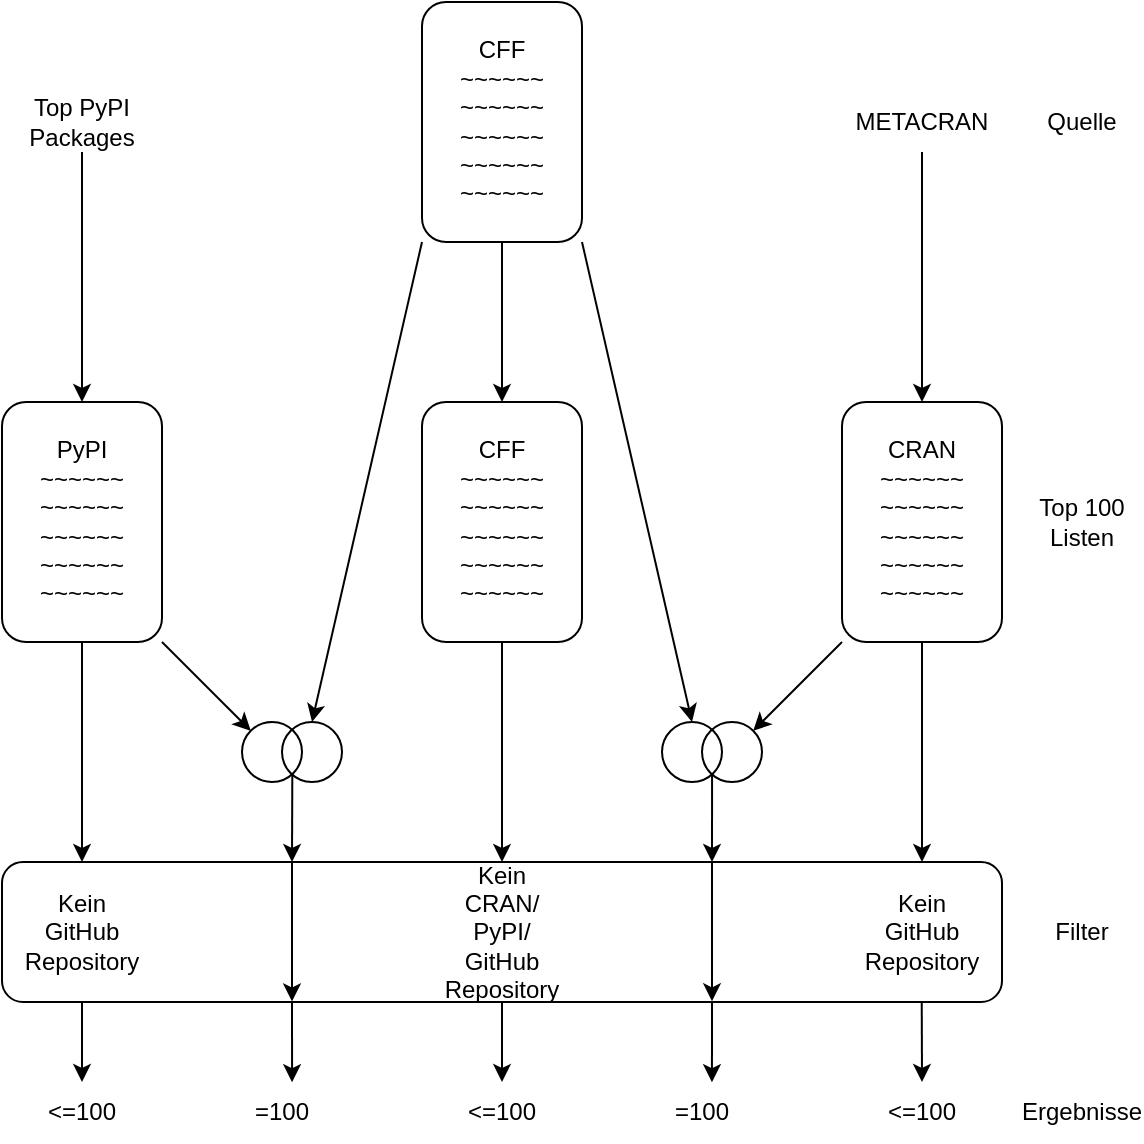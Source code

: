 <mxfile version="24.8.9">
  <diagram name="Seite-1" id="mwLru_svbsurGINqXT3O">
    <mxGraphModel dx="691" dy="366" grid="1" gridSize="10" guides="1" tooltips="1" connect="1" arrows="1" fold="1" page="1" pageScale="1" pageWidth="827" pageHeight="1169" math="0" shadow="0">
      <root>
        <mxCell id="0" />
        <mxCell id="1" parent="0" />
        <mxCell id="USmnRwq-4XX5yM_jsjo6-1" value="PyPI&lt;div&gt;~~~~~~&lt;/div&gt;&lt;div&gt;~~~~~~&lt;/div&gt;&lt;div&gt;~~~~~~&lt;/div&gt;&lt;div&gt;~~~~~~&lt;/div&gt;&lt;div&gt;~~~~~~&lt;/div&gt;" style="rounded=1;whiteSpace=wrap;html=1;" parent="1" vertex="1">
          <mxGeometry x="150" y="240" width="80" height="120" as="geometry" />
        </mxCell>
        <mxCell id="USmnRwq-4XX5yM_jsjo6-3" value="CFF&lt;div&gt;~~~~~~&lt;/div&gt;&lt;div&gt;~~~~~~&lt;/div&gt;&lt;div&gt;~~~~~~&lt;/div&gt;&lt;div&gt;~~~~~~&lt;/div&gt;&lt;div&gt;~~~~~~&lt;/div&gt;" style="rounded=1;whiteSpace=wrap;html=1;" parent="1" vertex="1">
          <mxGeometry x="360" y="240" width="80" height="120" as="geometry" />
        </mxCell>
        <mxCell id="USmnRwq-4XX5yM_jsjo6-4" value="CRAN&lt;div&gt;~~~~~~&lt;/div&gt;&lt;div&gt;~~~~~~&lt;/div&gt;&lt;div&gt;~~~~~~&lt;/div&gt;&lt;div&gt;~~~~~~&lt;/div&gt;&lt;div&gt;~~~~~~&lt;/div&gt;" style="rounded=1;whiteSpace=wrap;html=1;" parent="1" vertex="1">
          <mxGeometry x="570" y="240" width="80" height="120" as="geometry" />
        </mxCell>
        <mxCell id="USmnRwq-4XX5yM_jsjo6-5" value="" style="ellipse;whiteSpace=wrap;html=1;aspect=fixed;" parent="1" vertex="1">
          <mxGeometry x="270" y="400" width="30" height="30" as="geometry" />
        </mxCell>
        <mxCell id="USmnRwq-4XX5yM_jsjo6-6" value="" style="ellipse;whiteSpace=wrap;html=1;aspect=fixed;backgroundOutline=0;fillColor=none;" parent="1" vertex="1">
          <mxGeometry x="290" y="400" width="30" height="30" as="geometry" />
        </mxCell>
        <mxCell id="USmnRwq-4XX5yM_jsjo6-7" value="" style="ellipse;whiteSpace=wrap;html=1;aspect=fixed;" parent="1" vertex="1">
          <mxGeometry x="480" y="400" width="30" height="30" as="geometry" />
        </mxCell>
        <mxCell id="USmnRwq-4XX5yM_jsjo6-8" value="" style="ellipse;whiteSpace=wrap;html=1;aspect=fixed;backgroundOutline=0;fillColor=none;" parent="1" vertex="1">
          <mxGeometry x="500" y="400" width="30" height="30" as="geometry" />
        </mxCell>
        <mxCell id="USmnRwq-4XX5yM_jsjo6-10" value="" style="endArrow=classic;html=1;rounded=0;entryX=0;entryY=0;entryDx=0;entryDy=0;exitX=1;exitY=1;exitDx=0;exitDy=0;" parent="1" source="USmnRwq-4XX5yM_jsjo6-1" target="USmnRwq-4XX5yM_jsjo6-5" edge="1">
          <mxGeometry width="50" height="50" relative="1" as="geometry">
            <mxPoint x="250" y="350" as="sourcePoint" />
            <mxPoint x="330" y="360" as="targetPoint" />
          </mxGeometry>
        </mxCell>
        <mxCell id="USmnRwq-4XX5yM_jsjo6-11" value="" style="endArrow=classic;html=1;rounded=0;entryX=0.5;entryY=0;entryDx=0;entryDy=0;exitX=0;exitY=1;exitDx=0;exitDy=0;" parent="1" source="USmnRwq-4XX5yM_jsjo6-38" target="USmnRwq-4XX5yM_jsjo6-6" edge="1">
          <mxGeometry width="50" height="50" relative="1" as="geometry">
            <mxPoint x="270" y="410" as="sourcePoint" />
            <mxPoint x="320" y="360" as="targetPoint" />
          </mxGeometry>
        </mxCell>
        <mxCell id="USmnRwq-4XX5yM_jsjo6-12" value="" style="endArrow=classic;html=1;rounded=0;entryX=0.5;entryY=0;entryDx=0;entryDy=0;exitX=1;exitY=1;exitDx=0;exitDy=0;" parent="1" source="USmnRwq-4XX5yM_jsjo6-38" target="USmnRwq-4XX5yM_jsjo6-7" edge="1">
          <mxGeometry width="50" height="50" relative="1" as="geometry">
            <mxPoint x="460" y="400" as="sourcePoint" />
            <mxPoint x="510" y="350" as="targetPoint" />
          </mxGeometry>
        </mxCell>
        <mxCell id="USmnRwq-4XX5yM_jsjo6-13" value="" style="endArrow=classic;html=1;rounded=0;entryX=1;entryY=0;entryDx=0;entryDy=0;exitX=0;exitY=1;exitDx=0;exitDy=0;" parent="1" source="USmnRwq-4XX5yM_jsjo6-4" target="USmnRwq-4XX5yM_jsjo6-8" edge="1">
          <mxGeometry width="50" height="50" relative="1" as="geometry">
            <mxPoint x="560" y="360" as="sourcePoint" />
            <mxPoint x="510" y="350" as="targetPoint" />
          </mxGeometry>
        </mxCell>
        <mxCell id="USmnRwq-4XX5yM_jsjo6-14" value="" style="rounded=1;whiteSpace=wrap;html=1;" parent="1" vertex="1">
          <mxGeometry x="150" y="470" width="500" height="70" as="geometry" />
        </mxCell>
        <mxCell id="USmnRwq-4XX5yM_jsjo6-15" value="" style="endArrow=classic;html=1;rounded=0;exitX=0.172;exitY=0.874;exitDx=0;exitDy=0;exitPerimeter=0;entryX=0.29;entryY=0;entryDx=0;entryDy=0;entryPerimeter=0;" parent="1" source="USmnRwq-4XX5yM_jsjo6-6" target="USmnRwq-4XX5yM_jsjo6-14" edge="1">
          <mxGeometry width="50" height="50" relative="1" as="geometry">
            <mxPoint x="230" y="470" as="sourcePoint" />
            <mxPoint x="300" y="460" as="targetPoint" />
          </mxGeometry>
        </mxCell>
        <mxCell id="USmnRwq-4XX5yM_jsjo6-16" value="" style="endArrow=classic;html=1;rounded=0;exitX=0.168;exitY=0.872;exitDx=0;exitDy=0;exitPerimeter=0;entryX=0.71;entryY=0;entryDx=0;entryDy=0;entryPerimeter=0;" parent="1" source="USmnRwq-4XX5yM_jsjo6-8" target="USmnRwq-4XX5yM_jsjo6-14" edge="1">
          <mxGeometry width="50" height="50" relative="1" as="geometry">
            <mxPoint x="510" y="440" as="sourcePoint" />
            <mxPoint x="505" y="470" as="targetPoint" />
          </mxGeometry>
        </mxCell>
        <mxCell id="USmnRwq-4XX5yM_jsjo6-17" value="" style="endArrow=classic;html=1;rounded=0;exitX=0.5;exitY=1;exitDx=0;exitDy=0;entryX=0.08;entryY=0;entryDx=0;entryDy=0;entryPerimeter=0;" parent="1" source="USmnRwq-4XX5yM_jsjo6-1" target="USmnRwq-4XX5yM_jsjo6-14" edge="1">
          <mxGeometry width="50" height="50" relative="1" as="geometry">
            <mxPoint x="250" y="480" as="sourcePoint" />
            <mxPoint x="190" y="470" as="targetPoint" />
          </mxGeometry>
        </mxCell>
        <mxCell id="USmnRwq-4XX5yM_jsjo6-18" value="" style="endArrow=classic;html=1;rounded=0;exitX=0.5;exitY=1;exitDx=0;exitDy=0;entryX=0.92;entryY=0;entryDx=0;entryDy=0;entryPerimeter=0;" parent="1" source="USmnRwq-4XX5yM_jsjo6-4" target="USmnRwq-4XX5yM_jsjo6-14" edge="1">
          <mxGeometry width="50" height="50" relative="1" as="geometry">
            <mxPoint x="370" y="570" as="sourcePoint" />
            <mxPoint x="610" y="460" as="targetPoint" />
          </mxGeometry>
        </mxCell>
        <mxCell id="USmnRwq-4XX5yM_jsjo6-19" value="Kein GitHub Repository" style="text;html=1;align=center;verticalAlign=middle;whiteSpace=wrap;rounded=0;" parent="1" vertex="1">
          <mxGeometry x="160" y="490" width="60" height="30" as="geometry" />
        </mxCell>
        <mxCell id="USmnRwq-4XX5yM_jsjo6-20" value="Kein GitHub Repository" style="text;html=1;align=center;verticalAlign=middle;whiteSpace=wrap;rounded=0;" parent="1" vertex="1">
          <mxGeometry x="580" y="490" width="60" height="30" as="geometry" />
        </mxCell>
        <mxCell id="USmnRwq-4XX5yM_jsjo6-21" value="Kein CRAN/ PyPI/&lt;br&gt;GitHub&lt;br&gt;Repository" style="text;html=1;align=center;verticalAlign=middle;whiteSpace=wrap;rounded=0;" parent="1" vertex="1">
          <mxGeometry x="370" y="470" width="60" height="70" as="geometry" />
        </mxCell>
        <mxCell id="USmnRwq-4XX5yM_jsjo6-22" value="" style="endArrow=classic;html=1;rounded=0;exitX=0.5;exitY=1;exitDx=0;exitDy=0;entryX=0.5;entryY=0;entryDx=0;entryDy=0;" parent="1" source="USmnRwq-4XX5yM_jsjo6-3" target="USmnRwq-4XX5yM_jsjo6-14" edge="1">
          <mxGeometry width="50" height="50" relative="1" as="geometry">
            <mxPoint x="320" y="530" as="sourcePoint" />
            <mxPoint x="370" y="480" as="targetPoint" />
          </mxGeometry>
        </mxCell>
        <mxCell id="USmnRwq-4XX5yM_jsjo6-23" value="" style="endArrow=classic;html=1;rounded=0;entryX=0.29;entryY=0.996;entryDx=0;entryDy=0;entryPerimeter=0;exitX=0.29;exitY=0.002;exitDx=0;exitDy=0;exitPerimeter=0;" parent="1" source="USmnRwq-4XX5yM_jsjo6-14" target="USmnRwq-4XX5yM_jsjo6-14" edge="1">
          <mxGeometry width="50" height="50" relative="1" as="geometry">
            <mxPoint x="310" y="460" as="sourcePoint" />
            <mxPoint x="350" y="600" as="targetPoint" />
          </mxGeometry>
        </mxCell>
        <mxCell id="USmnRwq-4XX5yM_jsjo6-24" value="" style="endArrow=classic;html=1;rounded=0;exitX=0.71;exitY=0.002;exitDx=0;exitDy=0;exitPerimeter=0;entryX=0.71;entryY=0.995;entryDx=0;entryDy=0;entryPerimeter=0;" parent="1" source="USmnRwq-4XX5yM_jsjo6-14" target="USmnRwq-4XX5yM_jsjo6-14" edge="1">
          <mxGeometry width="50" height="50" relative="1" as="geometry">
            <mxPoint x="500" y="460" as="sourcePoint" />
            <mxPoint x="490" y="540" as="targetPoint" />
          </mxGeometry>
        </mxCell>
        <mxCell id="USmnRwq-4XX5yM_jsjo6-25" value="Filter" style="text;html=1;align=center;verticalAlign=middle;whiteSpace=wrap;rounded=0;" parent="1" vertex="1">
          <mxGeometry x="660" y="490" width="60" height="30" as="geometry" />
        </mxCell>
        <mxCell id="USmnRwq-4XX5yM_jsjo6-26" value="Top 100 Listen" style="text;html=1;align=center;verticalAlign=middle;whiteSpace=wrap;rounded=0;" parent="1" vertex="1">
          <mxGeometry x="660" y="285" width="60" height="30" as="geometry" />
        </mxCell>
        <mxCell id="USmnRwq-4XX5yM_jsjo6-27" value="&amp;lt;=100" style="text;html=1;align=center;verticalAlign=middle;whiteSpace=wrap;rounded=0;" parent="1" vertex="1">
          <mxGeometry x="160" y="580" width="60" height="30" as="geometry" />
        </mxCell>
        <mxCell id="USmnRwq-4XX5yM_jsjo6-28" value="&amp;lt;=100" style="text;html=1;align=center;verticalAlign=middle;whiteSpace=wrap;rounded=0;" parent="1" vertex="1">
          <mxGeometry x="580" y="580" width="60" height="30" as="geometry" />
        </mxCell>
        <mxCell id="USmnRwq-4XX5yM_jsjo6-29" value="&amp;lt;=100" style="text;html=1;align=center;verticalAlign=middle;whiteSpace=wrap;rounded=0;" parent="1" vertex="1">
          <mxGeometry x="370" y="580" width="60" height="30" as="geometry" />
        </mxCell>
        <mxCell id="USmnRwq-4XX5yM_jsjo6-30" value="Ergebnisse" style="text;html=1;align=center;verticalAlign=middle;whiteSpace=wrap;rounded=0;" parent="1" vertex="1">
          <mxGeometry x="660" y="580" width="60" height="30" as="geometry" />
        </mxCell>
        <mxCell id="USmnRwq-4XX5yM_jsjo6-31" value="&lt;div&gt;&lt;span style=&quot;background-color: initial;&quot;&gt;=100&lt;/span&gt;&lt;/div&gt;" style="text;html=1;align=center;verticalAlign=middle;whiteSpace=wrap;rounded=0;" parent="1" vertex="1">
          <mxGeometry x="260" y="580" width="60" height="30" as="geometry" />
        </mxCell>
        <mxCell id="USmnRwq-4XX5yM_jsjo6-32" value="&lt;div&gt;&lt;span style=&quot;background-color: initial;&quot;&gt;=100&lt;/span&gt;&lt;/div&gt;" style="text;html=1;align=center;verticalAlign=middle;whiteSpace=wrap;rounded=0;" parent="1" vertex="1">
          <mxGeometry x="470" y="580" width="60" height="30" as="geometry" />
        </mxCell>
        <mxCell id="USmnRwq-4XX5yM_jsjo6-33" value="" style="endArrow=classic;html=1;rounded=0;entryX=0.5;entryY=0;entryDx=0;entryDy=0;exitX=0.08;exitY=1;exitDx=0;exitDy=0;exitPerimeter=0;" parent="1" source="USmnRwq-4XX5yM_jsjo6-14" target="USmnRwq-4XX5yM_jsjo6-27" edge="1">
          <mxGeometry width="50" height="50" relative="1" as="geometry">
            <mxPoint x="190" y="550" as="sourcePoint" />
            <mxPoint x="350" y="530" as="targetPoint" />
          </mxGeometry>
        </mxCell>
        <mxCell id="USmnRwq-4XX5yM_jsjo6-34" value="" style="endArrow=classic;html=1;rounded=0;exitX=0.29;exitY=1.007;exitDx=0;exitDy=0;exitPerimeter=0;entryX=0.584;entryY=0.004;entryDx=0;entryDy=0;entryPerimeter=0;" parent="1" source="USmnRwq-4XX5yM_jsjo6-14" target="USmnRwq-4XX5yM_jsjo6-31" edge="1">
          <mxGeometry width="50" height="50" relative="1" as="geometry">
            <mxPoint x="299.91" y="540" as="sourcePoint" />
            <mxPoint x="300" y="570" as="targetPoint" />
          </mxGeometry>
        </mxCell>
        <mxCell id="USmnRwq-4XX5yM_jsjo6-35" value="" style="endArrow=classic;html=1;rounded=0;exitX=0.71;exitY=1.005;exitDx=0;exitDy=0;exitPerimeter=0;entryX=0.583;entryY=0.003;entryDx=0;entryDy=0;entryPerimeter=0;" parent="1" source="USmnRwq-4XX5yM_jsjo6-14" target="USmnRwq-4XX5yM_jsjo6-32" edge="1">
          <mxGeometry width="50" height="50" relative="1" as="geometry">
            <mxPoint x="509.72" y="540" as="sourcePoint" />
            <mxPoint x="509.72" y="580" as="targetPoint" />
          </mxGeometry>
        </mxCell>
        <mxCell id="USmnRwq-4XX5yM_jsjo6-36" value="" style="endArrow=classic;html=1;rounded=0;entryX=0.5;entryY=0;entryDx=0;entryDy=0;exitX=0.5;exitY=1;exitDx=0;exitDy=0;" parent="1" source="USmnRwq-4XX5yM_jsjo6-14" target="USmnRwq-4XX5yM_jsjo6-29" edge="1">
          <mxGeometry width="50" height="50" relative="1" as="geometry">
            <mxPoint x="380" y="540" as="sourcePoint" />
            <mxPoint x="380" y="580" as="targetPoint" />
          </mxGeometry>
        </mxCell>
        <mxCell id="USmnRwq-4XX5yM_jsjo6-37" value="" style="endArrow=classic;html=1;rounded=0;exitX=0.29;exitY=1.007;exitDx=0;exitDy=0;exitPerimeter=0;entryX=0.5;entryY=0;entryDx=0;entryDy=0;" parent="1" target="USmnRwq-4XX5yM_jsjo6-28" edge="1">
          <mxGeometry width="50" height="50" relative="1" as="geometry">
            <mxPoint x="609.87" y="540" as="sourcePoint" />
            <mxPoint x="609.87" y="580" as="targetPoint" />
          </mxGeometry>
        </mxCell>
        <mxCell id="USmnRwq-4XX5yM_jsjo6-38" value="CFF&lt;div&gt;~~~~~~&lt;/div&gt;&lt;div&gt;~~~~~~&lt;/div&gt;&lt;div&gt;~~~~~~&lt;/div&gt;&lt;div&gt;~~~~~~&lt;/div&gt;&lt;div&gt;~~~~~~&lt;/div&gt;" style="rounded=1;whiteSpace=wrap;html=1;" parent="1" vertex="1">
          <mxGeometry x="360" y="40" width="80" height="120" as="geometry" />
        </mxCell>
        <mxCell id="USmnRwq-4XX5yM_jsjo6-39" value="" style="endArrow=classic;html=1;rounded=0;exitX=0.5;exitY=1;exitDx=0;exitDy=0;entryX=0.5;entryY=0;entryDx=0;entryDy=0;" parent="1" source="USmnRwq-4XX5yM_jsjo6-38" target="USmnRwq-4XX5yM_jsjo6-3" edge="1">
          <mxGeometry width="50" height="50" relative="1" as="geometry">
            <mxPoint x="410" y="260" as="sourcePoint" />
            <mxPoint x="460" y="210" as="targetPoint" />
          </mxGeometry>
        </mxCell>
        <mxCell id="USmnRwq-4XX5yM_jsjo6-40" value="Quelle" style="text;html=1;align=center;verticalAlign=middle;whiteSpace=wrap;rounded=0;" parent="1" vertex="1">
          <mxGeometry x="660" y="85" width="60" height="30" as="geometry" />
        </mxCell>
        <mxCell id="USmnRwq-4XX5yM_jsjo6-41" value="Top PyPI Packages" style="text;html=1;align=center;verticalAlign=middle;whiteSpace=wrap;rounded=0;" parent="1" vertex="1">
          <mxGeometry x="160" y="85" width="60" height="30" as="geometry" />
        </mxCell>
        <mxCell id="USmnRwq-4XX5yM_jsjo6-42" value="METACRAN" style="text;html=1;align=center;verticalAlign=middle;whiteSpace=wrap;rounded=0;" parent="1" vertex="1">
          <mxGeometry x="575" y="85" width="70" height="30" as="geometry" />
        </mxCell>
        <mxCell id="USmnRwq-4XX5yM_jsjo6-43" value="" style="endArrow=classic;html=1;rounded=0;entryX=0.5;entryY=0;entryDx=0;entryDy=0;exitX=0.5;exitY=1;exitDx=0;exitDy=0;" parent="1" source="USmnRwq-4XX5yM_jsjo6-41" target="USmnRwq-4XX5yM_jsjo6-1" edge="1">
          <mxGeometry width="50" height="50" relative="1" as="geometry">
            <mxPoint x="120" y="140" as="sourcePoint" />
            <mxPoint x="160" y="150" as="targetPoint" />
          </mxGeometry>
        </mxCell>
        <mxCell id="USmnRwq-4XX5yM_jsjo6-44" value="" style="endArrow=classic;html=1;rounded=0;exitX=0.5;exitY=1;exitDx=0;exitDy=0;entryX=0.5;entryY=0;entryDx=0;entryDy=0;" parent="1" source="USmnRwq-4XX5yM_jsjo6-42" target="USmnRwq-4XX5yM_jsjo6-4" edge="1">
          <mxGeometry width="50" height="50" relative="1" as="geometry">
            <mxPoint x="580" y="200" as="sourcePoint" />
            <mxPoint x="630" y="150" as="targetPoint" />
          </mxGeometry>
        </mxCell>
      </root>
    </mxGraphModel>
  </diagram>
</mxfile>
